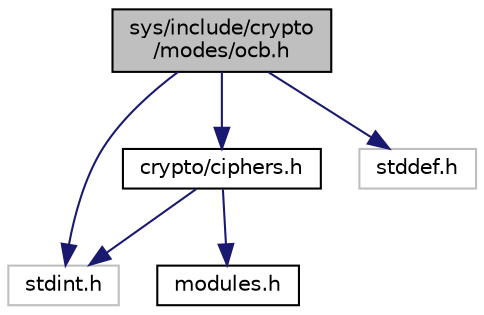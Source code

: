 digraph "sys/include/crypto/modes/ocb.h"
{
 // LATEX_PDF_SIZE
  edge [fontname="Helvetica",fontsize="10",labelfontname="Helvetica",labelfontsize="10"];
  node [fontname="Helvetica",fontsize="10",shape=record];
  Node1 [label="sys/include/crypto\l/modes/ocb.h",height=0.2,width=0.4,color="black", fillcolor="grey75", style="filled", fontcolor="black",tooltip="Offset Codebook (OCB3) AEAD mode as specified in RFC 7253."];
  Node1 -> Node2 [color="midnightblue",fontsize="10",style="solid",fontname="Helvetica"];
  Node2 [label="crypto/ciphers.h",height=0.2,width=0.4,color="black", fillcolor="white", style="filled",URL="$ciphers_8h.html",tooltip="Headers for the packet encryption class."];
  Node2 -> Node3 [color="midnightblue",fontsize="10",style="solid",fontname="Helvetica"];
  Node3 [label="stdint.h",height=0.2,width=0.4,color="grey75", fillcolor="white", style="filled",tooltip=" "];
  Node2 -> Node4 [color="midnightblue",fontsize="10",style="solid",fontname="Helvetica"];
  Node4 [label="modules.h",height=0.2,width=0.4,color="black", fillcolor="white", style="filled",URL="$modules_8h.html",tooltip="Common macros and compiler attributes/pragmas configuration."];
  Node1 -> Node3 [color="midnightblue",fontsize="10",style="solid",fontname="Helvetica"];
  Node1 -> Node5 [color="midnightblue",fontsize="10",style="solid",fontname="Helvetica"];
  Node5 [label="stddef.h",height=0.2,width=0.4,color="grey75", fillcolor="white", style="filled",tooltip=" "];
}

